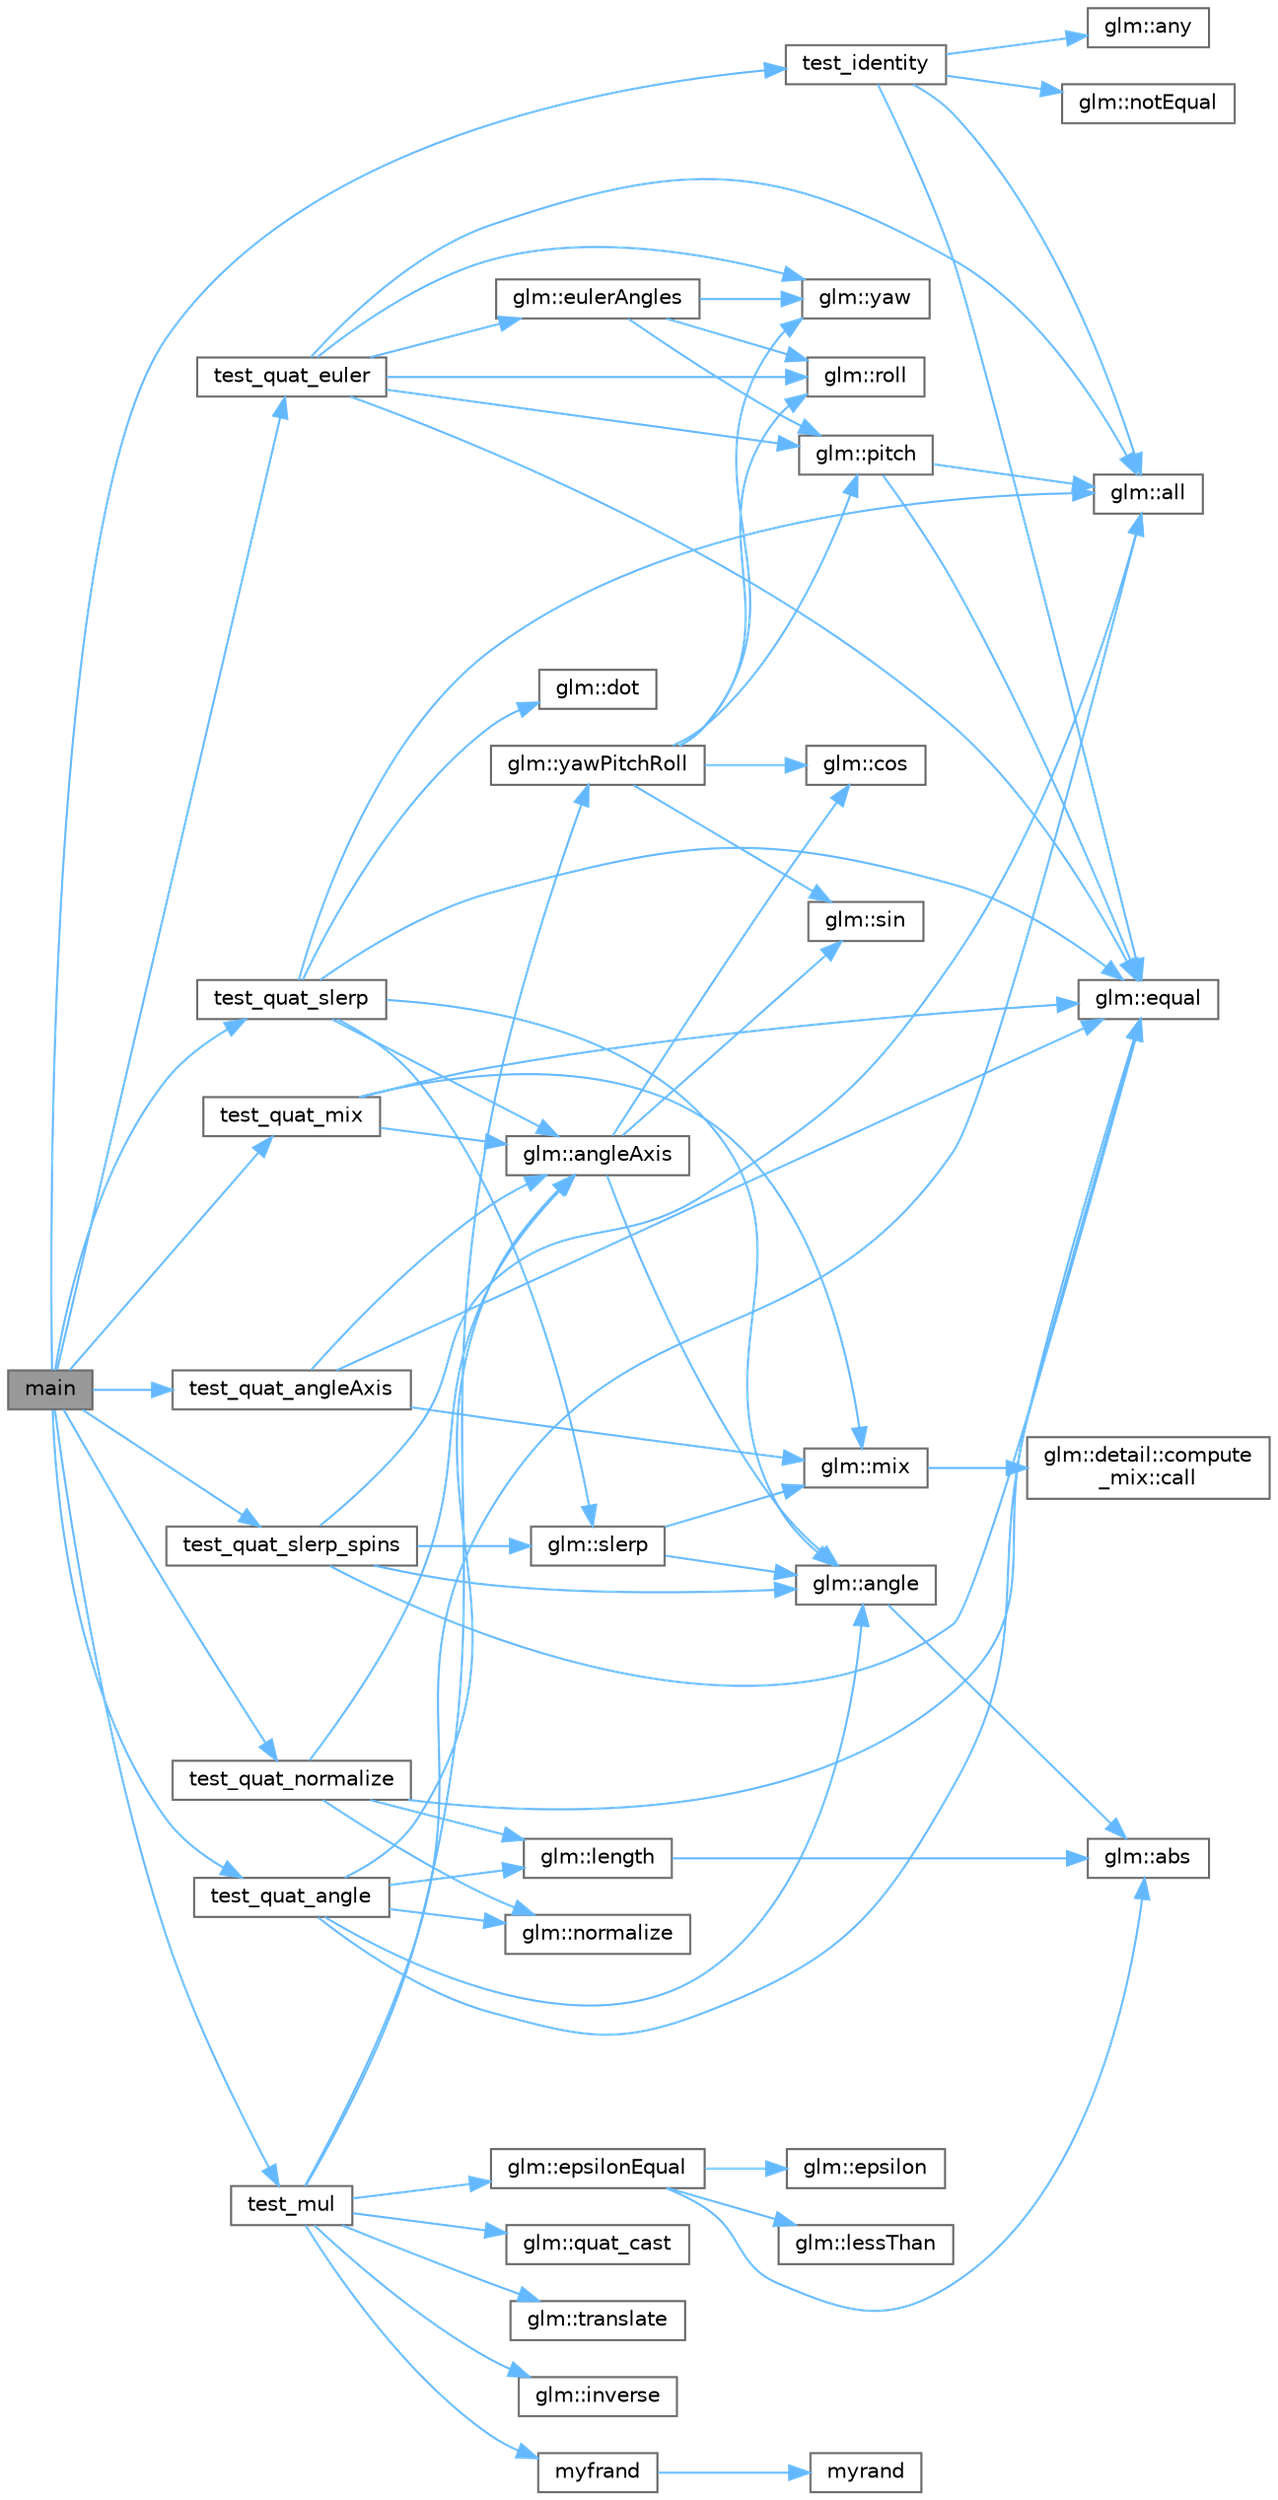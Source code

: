 digraph "main"
{
 // LATEX_PDF_SIZE
  bgcolor="transparent";
  edge [fontname=Helvetica,fontsize=10,labelfontname=Helvetica,labelfontsize=10];
  node [fontname=Helvetica,fontsize=10,shape=box,height=0.2,width=0.4];
  rankdir="LR";
  Node1 [id="Node000001",label="main",height=0.2,width=0.4,color="gray40", fillcolor="grey60", style="filled", fontcolor="black",tooltip=" "];
  Node1 -> Node2 [id="edge147_Node000001_Node000002",color="steelblue1",style="solid",tooltip=" "];
  Node2 [id="Node000002",label="test_identity",height=0.2,width=0.4,color="grey40", fillcolor="white", style="filled",URL="$_classes_2lib_2glm_2test_2gtc_2gtc__quaternion_8cpp.html#a4755474f77e4804376f52bfc156469fc",tooltip=" "];
  Node2 -> Node3 [id="edge148_Node000002_Node000003",color="steelblue1",style="solid",tooltip=" "];
  Node3 [id="Node000003",label="glm::all",height=0.2,width=0.4,color="grey40", fillcolor="white", style="filled",URL="$group__core__func__vector__relational.html#ga87e53f50b679f5f95c5cb4780311b3dd",tooltip=" "];
  Node2 -> Node4 [id="edge149_Node000002_Node000004",color="steelblue1",style="solid",tooltip=" "];
  Node4 [id="Node000004",label="glm::any",height=0.2,width=0.4,color="grey40", fillcolor="white", style="filled",URL="$group__core__func__vector__relational.html#ga911b3f8e41459dd551ccb6d385d91061",tooltip=" "];
  Node2 -> Node5 [id="edge150_Node000002_Node000005",color="steelblue1",style="solid",tooltip=" "];
  Node5 [id="Node000005",label="glm::equal",height=0.2,width=0.4,color="grey40", fillcolor="white", style="filled",URL="$group__core__func__vector__relational.html#gaf539cf490630ba648dfd6e36aef910a1",tooltip=" "];
  Node2 -> Node6 [id="edge151_Node000002_Node000006",color="steelblue1",style="solid",tooltip=" "];
  Node6 [id="Node000006",label="glm::notEqual",height=0.2,width=0.4,color="grey40", fillcolor="white", style="filled",URL="$group__core__func__vector__relational.html#ga72957353fbfdfef1eef742d997a5b32a",tooltip=" "];
  Node1 -> Node7 [id="edge152_Node000001_Node000007",color="steelblue1",style="solid",tooltip=" "];
  Node7 [id="Node000007",label="test_mul",height=0.2,width=0.4,color="grey40", fillcolor="white", style="filled",URL="$_classes_2lib_2glm_2test_2gtx_2gtx__dual__quaternion_8cpp.html#af4730e4e4b7e971bca50687066afd703",tooltip=" "];
  Node7 -> Node3 [id="edge153_Node000007_Node000003",color="steelblue1",style="solid",tooltip=" "];
  Node7 -> Node8 [id="edge154_Node000007_Node000008",color="steelblue1",style="solid",tooltip=" "];
  Node8 [id="Node000008",label="glm::epsilonEqual",height=0.2,width=0.4,color="grey40", fillcolor="white", style="filled",URL="$group__gtc__epsilon.html#ga7f8df975688289781ee26998c73d6798",tooltip=" "];
  Node8 -> Node9 [id="edge155_Node000008_Node000009",color="steelblue1",style="solid",tooltip=" "];
  Node9 [id="Node000009",label="glm::abs",height=0.2,width=0.4,color="grey40", fillcolor="white", style="filled",URL="$group__core__func__common.html#ga439e60a72eadecfeda2df5449c613a64",tooltip=" "];
  Node8 -> Node10 [id="edge156_Node000008_Node000010",color="steelblue1",style="solid",tooltip=" "];
  Node10 [id="Node000010",label="glm::epsilon",height=0.2,width=0.4,color="grey40", fillcolor="white", style="filled",URL="$group__ext__scalar__constants.html#ga2a1e57fc5592b69cfae84174cbfc9429",tooltip="Return the epsilon constant for floating point types."];
  Node8 -> Node11 [id="edge157_Node000008_Node000011",color="steelblue1",style="solid",tooltip=" "];
  Node11 [id="Node000011",label="glm::lessThan",height=0.2,width=0.4,color="grey40", fillcolor="white", style="filled",URL="$group__core__func__vector__relational.html#gaedc3a837f960109afe22ea3f267b9a19",tooltip=" "];
  Node7 -> Node12 [id="edge158_Node000007_Node000012",color="steelblue1",style="solid",tooltip=" "];
  Node12 [id="Node000012",label="glm::inverse",height=0.2,width=0.4,color="grey40", fillcolor="white", style="filled",URL="$group__core__func__matrix.html#gace61e11fc177491beeca0c6971e2f3fc",tooltip=" "];
  Node7 -> Node13 [id="edge159_Node000007_Node000013",color="steelblue1",style="solid",tooltip=" "];
  Node13 [id="Node000013",label="myfrand",height=0.2,width=0.4,color="grey40", fillcolor="white", style="filled",URL="$_classes_2lib_2glm_2test_2gtx_2gtx__dual__quaternion_8cpp.html#a80df63507f4c77709540ce21447e5bf9",tooltip=" "];
  Node13 -> Node14 [id="edge160_Node000013_Node000014",color="steelblue1",style="solid",tooltip=" "];
  Node14 [id="Node000014",label="myrand",height=0.2,width=0.4,color="grey40", fillcolor="white", style="filled",URL="$_classes_2lib_2glm_2test_2gtx_2gtx__dual__quaternion_8cpp.html#a15d4ab45c8c63b5f4f6bd1b7638af216",tooltip=" "];
  Node7 -> Node15 [id="edge161_Node000007_Node000015",color="steelblue1",style="solid",tooltip=" "];
  Node15 [id="Node000015",label="glm::quat_cast",height=0.2,width=0.4,color="grey40", fillcolor="white", style="filled",URL="$group__gtc__quaternion.html#ga3d350068ce0d14e4496cb844eb79a05f",tooltip=" "];
  Node7 -> Node16 [id="edge162_Node000007_Node000016",color="steelblue1",style="solid",tooltip=" "];
  Node16 [id="Node000016",label="glm::translate",height=0.2,width=0.4,color="grey40", fillcolor="white", style="filled",URL="$group__ext__matrix__transform.html#ga67d8473d6b293d1bb2b4eaf249795cab",tooltip=" "];
  Node7 -> Node17 [id="edge163_Node000007_Node000017",color="steelblue1",style="solid",tooltip=" "];
  Node17 [id="Node000017",label="glm::yawPitchRoll",height=0.2,width=0.4,color="grey40", fillcolor="white", style="filled",URL="$group__gtx__euler__angles.html#gaf9483e883509aad2888188699f9c63ed",tooltip=" "];
  Node17 -> Node18 [id="edge164_Node000017_Node000018",color="steelblue1",style="solid",tooltip=" "];
  Node18 [id="Node000018",label="glm::cos",height=0.2,width=0.4,color="grey40", fillcolor="white", style="filled",URL="$group__core__func__trigonometric.html#ga54745147add8b4fa05642f5c71f6833e",tooltip=" "];
  Node17 -> Node19 [id="edge165_Node000017_Node000019",color="steelblue1",style="solid",tooltip=" "];
  Node19 [id="Node000019",label="glm::pitch",height=0.2,width=0.4,color="grey40", fillcolor="white", style="filled",URL="$group__gtc__quaternion.html#ga7603e81477b46ddb448896909bc04928",tooltip=" "];
  Node19 -> Node3 [id="edge166_Node000019_Node000003",color="steelblue1",style="solid",tooltip=" "];
  Node19 -> Node5 [id="edge167_Node000019_Node000005",color="steelblue1",style="solid",tooltip=" "];
  Node17 -> Node20 [id="edge168_Node000017_Node000020",color="steelblue1",style="solid",tooltip=" "];
  Node20 [id="Node000020",label="glm::roll",height=0.2,width=0.4,color="grey40", fillcolor="white", style="filled",URL="$group__gtc__quaternion.html#ga0cc5ad970d0b00829b139fe0fe5a1e13",tooltip=" "];
  Node17 -> Node21 [id="edge169_Node000017_Node000021",color="steelblue1",style="solid",tooltip=" "];
  Node21 [id="Node000021",label="glm::sin",height=0.2,width=0.4,color="grey40", fillcolor="white", style="filled",URL="$group__core__func__trigonometric.html#ga3fcdcfa2d2ac38de9ba1885cd1c79414",tooltip=" "];
  Node17 -> Node22 [id="edge170_Node000017_Node000022",color="steelblue1",style="solid",tooltip=" "];
  Node22 [id="Node000022",label="glm::yaw",height=0.2,width=0.4,color="grey40", fillcolor="white", style="filled",URL="$group__gtc__quaternion.html#ga8da38cdfdc452dafa660c2f46506bad5",tooltip=" "];
  Node1 -> Node23 [id="edge171_Node000001_Node000023",color="steelblue1",style="solid",tooltip=" "];
  Node23 [id="Node000023",label="test_quat_angle",height=0.2,width=0.4,color="grey40", fillcolor="white", style="filled",URL="$_classes_2lib_2glm_2test_2gtc_2gtc__quaternion_8cpp.html#a53deb2f4c11ffb9808119d447abd095c",tooltip=" "];
  Node23 -> Node24 [id="edge172_Node000023_Node000024",color="steelblue1",style="solid",tooltip=" "];
  Node24 [id="Node000024",label="glm::angle",height=0.2,width=0.4,color="grey40", fillcolor="white", style="filled",URL="$group__ext__quaternion__trigonometric.html#ga8aa248b31d5ade470c87304df5eb7bd8",tooltip=" "];
  Node24 -> Node9 [id="edge173_Node000024_Node000009",color="steelblue1",style="solid",tooltip=" "];
  Node23 -> Node25 [id="edge174_Node000023_Node000025",color="steelblue1",style="solid",tooltip=" "];
  Node25 [id="Node000025",label="glm::angleAxis",height=0.2,width=0.4,color="grey40", fillcolor="white", style="filled",URL="$group__ext__quaternion__trigonometric.html#gaff39bc5f51f734fea1170ba68da07268",tooltip=" "];
  Node25 -> Node24 [id="edge175_Node000025_Node000024",color="steelblue1",style="solid",tooltip=" "];
  Node25 -> Node18 [id="edge176_Node000025_Node000018",color="steelblue1",style="solid",tooltip=" "];
  Node25 -> Node21 [id="edge177_Node000025_Node000021",color="steelblue1",style="solid",tooltip=" "];
  Node23 -> Node5 [id="edge178_Node000023_Node000005",color="steelblue1",style="solid",tooltip=" "];
  Node23 -> Node26 [id="edge179_Node000023_Node000026",color="steelblue1",style="solid",tooltip=" "];
  Node26 [id="Node000026",label="glm::length",height=0.2,width=0.4,color="grey40", fillcolor="white", style="filled",URL="$namespaceglm.html#abcd8538aa95a8963803ec42c2fd654cd",tooltip=" "];
  Node26 -> Node9 [id="edge180_Node000026_Node000009",color="steelblue1",style="solid",tooltip=" "];
  Node23 -> Node27 [id="edge181_Node000023_Node000027",color="steelblue1",style="solid",tooltip=" "];
  Node27 [id="Node000027",label="glm::normalize",height=0.2,width=0.4,color="grey40", fillcolor="white", style="filled",URL="$group__core__func__geometric.html#ga5c6c1379961d4589035a390856f2d66c",tooltip=" "];
  Node1 -> Node28 [id="edge182_Node000001_Node000028",color="steelblue1",style="solid",tooltip=" "];
  Node28 [id="Node000028",label="test_quat_angleAxis",height=0.2,width=0.4,color="grey40", fillcolor="white", style="filled",URL="$_classes_2lib_2glm_2test_2gtc_2gtc__quaternion_8cpp.html#ac03d6a66048114404e2b527fd0fc8757",tooltip=" "];
  Node28 -> Node25 [id="edge183_Node000028_Node000025",color="steelblue1",style="solid",tooltip=" "];
  Node28 -> Node5 [id="edge184_Node000028_Node000005",color="steelblue1",style="solid",tooltip=" "];
  Node28 -> Node29 [id="edge185_Node000028_Node000029",color="steelblue1",style="solid",tooltip=" "];
  Node29 [id="Node000029",label="glm::mix",height=0.2,width=0.4,color="grey40", fillcolor="white", style="filled",URL="$group__core__func__common.html#ga8e93f374aae27d1a88b921860351f8d4",tooltip=" "];
  Node29 -> Node30 [id="edge186_Node000029_Node000030",color="steelblue1",style="solid",tooltip=" "];
  Node30 [id="Node000030",label="glm::detail::compute\l_mix::call",height=0.2,width=0.4,color="grey40", fillcolor="white", style="filled",URL="$structglm_1_1detail_1_1compute__mix.html#a13fd963d8385f36486509a48fd68da1c",tooltip=" "];
  Node1 -> Node31 [id="edge187_Node000001_Node000031",color="steelblue1",style="solid",tooltip=" "];
  Node31 [id="Node000031",label="test_quat_euler",height=0.2,width=0.4,color="grey40", fillcolor="white", style="filled",URL="$_classes_2lib_2glm_2test_2gtc_2gtc__quaternion_8cpp.html#a17ec174ae1ec4ff5d868f0557f414890",tooltip=" "];
  Node31 -> Node3 [id="edge188_Node000031_Node000003",color="steelblue1",style="solid",tooltip=" "];
  Node31 -> Node5 [id="edge189_Node000031_Node000005",color="steelblue1",style="solid",tooltip=" "];
  Node31 -> Node32 [id="edge190_Node000031_Node000032",color="steelblue1",style="solid",tooltip=" "];
  Node32 [id="Node000032",label="glm::eulerAngles",height=0.2,width=0.4,color="grey40", fillcolor="white", style="filled",URL="$group__gtc__quaternion.html#gad3117cce1d062f28ed9bbadabcdac8fc",tooltip=" "];
  Node32 -> Node19 [id="edge191_Node000032_Node000019",color="steelblue1",style="solid",tooltip=" "];
  Node32 -> Node20 [id="edge192_Node000032_Node000020",color="steelblue1",style="solid",tooltip=" "];
  Node32 -> Node22 [id="edge193_Node000032_Node000022",color="steelblue1",style="solid",tooltip=" "];
  Node31 -> Node19 [id="edge194_Node000031_Node000019",color="steelblue1",style="solid",tooltip=" "];
  Node31 -> Node20 [id="edge195_Node000031_Node000020",color="steelblue1",style="solid",tooltip=" "];
  Node31 -> Node22 [id="edge196_Node000031_Node000022",color="steelblue1",style="solid",tooltip=" "];
  Node1 -> Node33 [id="edge197_Node000001_Node000033",color="steelblue1",style="solid",tooltip=" "];
  Node33 [id="Node000033",label="test_quat_mix",height=0.2,width=0.4,color="grey40", fillcolor="white", style="filled",URL="$_classes_2lib_2glm_2test_2gtc_2gtc__quaternion_8cpp.html#a56d9aace0c215e531e65cfcc9d060c77",tooltip=" "];
  Node33 -> Node25 [id="edge198_Node000033_Node000025",color="steelblue1",style="solid",tooltip=" "];
  Node33 -> Node5 [id="edge199_Node000033_Node000005",color="steelblue1",style="solid",tooltip=" "];
  Node33 -> Node29 [id="edge200_Node000033_Node000029",color="steelblue1",style="solid",tooltip=" "];
  Node1 -> Node34 [id="edge201_Node000001_Node000034",color="steelblue1",style="solid",tooltip=" "];
  Node34 [id="Node000034",label="test_quat_normalize",height=0.2,width=0.4,color="grey40", fillcolor="white", style="filled",URL="$_classes_2lib_2glm_2test_2gtc_2gtc__quaternion_8cpp.html#ab595aa1b5687a9b2de739ff9b215d53a",tooltip=" "];
  Node34 -> Node25 [id="edge202_Node000034_Node000025",color="steelblue1",style="solid",tooltip=" "];
  Node34 -> Node5 [id="edge203_Node000034_Node000005",color="steelblue1",style="solid",tooltip=" "];
  Node34 -> Node26 [id="edge204_Node000034_Node000026",color="steelblue1",style="solid",tooltip=" "];
  Node34 -> Node27 [id="edge205_Node000034_Node000027",color="steelblue1",style="solid",tooltip=" "];
  Node1 -> Node35 [id="edge206_Node000001_Node000035",color="steelblue1",style="solid",tooltip=" "];
  Node35 [id="Node000035",label="test_quat_slerp",height=0.2,width=0.4,color="grey40", fillcolor="white", style="filled",URL="$_classes_2lib_2glm_2test_2gtc_2gtc__quaternion_8cpp.html#a2157b55440b339d4b2ca56cf9651ebbf",tooltip=" "];
  Node35 -> Node3 [id="edge207_Node000035_Node000003",color="steelblue1",style="solid",tooltip=" "];
  Node35 -> Node24 [id="edge208_Node000035_Node000024",color="steelblue1",style="solid",tooltip=" "];
  Node35 -> Node25 [id="edge209_Node000035_Node000025",color="steelblue1",style="solid",tooltip=" "];
  Node35 -> Node36 [id="edge210_Node000035_Node000036",color="steelblue1",style="solid",tooltip=" "];
  Node36 [id="Node000036",label="glm::dot",height=0.2,width=0.4,color="grey40", fillcolor="white", style="filled",URL="$namespaceglm.html#a40370edb74dec9048258c063b9c091c9",tooltip=" "];
  Node35 -> Node5 [id="edge211_Node000035_Node000005",color="steelblue1",style="solid",tooltip=" "];
  Node35 -> Node37 [id="edge212_Node000035_Node000037",color="steelblue1",style="solid",tooltip=" "];
  Node37 [id="Node000037",label="glm::slerp",height=0.2,width=0.4,color="grey40", fillcolor="white", style="filled",URL="$group__ext__quaternion__common.html#gac536fe0ef911df8ecea579d86ee50b08",tooltip=" "];
  Node37 -> Node24 [id="edge213_Node000037_Node000024",color="steelblue1",style="solid",tooltip=" "];
  Node37 -> Node29 [id="edge214_Node000037_Node000029",color="steelblue1",style="solid",tooltip=" "];
  Node1 -> Node38 [id="edge215_Node000001_Node000038",color="steelblue1",style="solid",tooltip=" "];
  Node38 [id="Node000038",label="test_quat_slerp_spins",height=0.2,width=0.4,color="grey40", fillcolor="white", style="filled",URL="$_classes_2lib_2glm_2test_2gtc_2gtc__quaternion_8cpp.html#a638100034e452cbd88786f4417186b4a",tooltip=" "];
  Node38 -> Node3 [id="edge216_Node000038_Node000003",color="steelblue1",style="solid",tooltip=" "];
  Node38 -> Node24 [id="edge217_Node000038_Node000024",color="steelblue1",style="solid",tooltip=" "];
  Node38 -> Node5 [id="edge218_Node000038_Node000005",color="steelblue1",style="solid",tooltip=" "];
  Node38 -> Node37 [id="edge219_Node000038_Node000037",color="steelblue1",style="solid",tooltip=" "];
}
